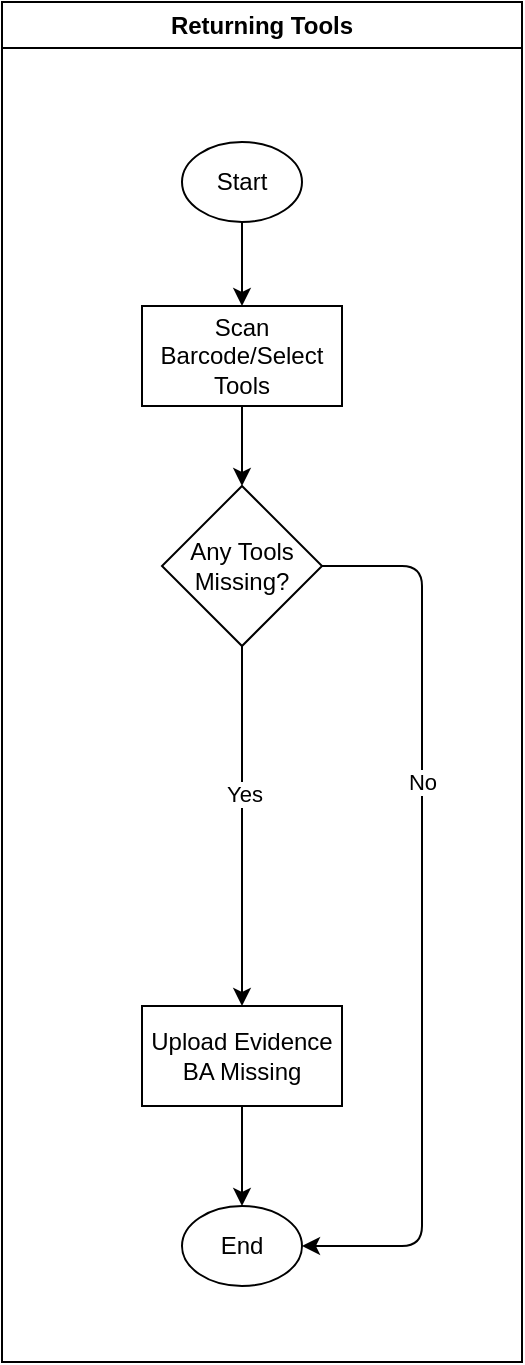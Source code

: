 <mxfile>
    <diagram id="NmgdVfyIs4U79dHkuJGE" name="Page-2">
        <mxGraphModel dx="806" dy="497" grid="1" gridSize="10" guides="1" tooltips="1" connect="1" arrows="1" fold="1" page="1" pageScale="1" pageWidth="850" pageHeight="1100" math="0" shadow="0">
            <root>
                <mxCell id="0"/>
                <mxCell id="1" parent="0"/>
                <mxCell id="lfy2tZ6PHGsLvQlI5z7t-3" value="Returning Tools" style="swimlane;whiteSpace=wrap;html=1;" parent="1" vertex="1">
                    <mxGeometry x="250" y="80" width="260" height="680" as="geometry"/>
                </mxCell>
                <mxCell id="lfy2tZ6PHGsLvQlI5z7t-29" value="End" style="ellipse;whiteSpace=wrap;html=1;" parent="lfy2tZ6PHGsLvQlI5z7t-3" vertex="1">
                    <mxGeometry x="90" y="602" width="60" height="40" as="geometry"/>
                </mxCell>
                <mxCell id="lfy2tZ6PHGsLvQlI5z7t-31" value="Start" style="ellipse;whiteSpace=wrap;html=1;" parent="lfy2tZ6PHGsLvQlI5z7t-3" vertex="1">
                    <mxGeometry x="90" y="70" width="60" height="40" as="geometry"/>
                </mxCell>
                <mxCell id="lfy2tZ6PHGsLvQlI5z7t-34" style="edgeStyle=orthogonalEdgeStyle;html=1;entryX=1;entryY=0.5;entryDx=0;entryDy=0;exitX=1;exitY=0.5;exitDx=0;exitDy=0;" parent="lfy2tZ6PHGsLvQlI5z7t-3" source="lfy2tZ6PHGsLvQlI5z7t-36" target="lfy2tZ6PHGsLvQlI5z7t-29" edge="1">
                    <mxGeometry relative="1" as="geometry">
                        <Array as="points">
                            <mxPoint x="210" y="282"/>
                            <mxPoint x="210" y="622"/>
                        </Array>
                    </mxGeometry>
                </mxCell>
                <mxCell id="lfy2tZ6PHGsLvQlI5z7t-35" value="No" style="edgeLabel;html=1;align=center;verticalAlign=middle;resizable=0;points=[];" parent="lfy2tZ6PHGsLvQlI5z7t-34" vertex="1" connectable="0">
                    <mxGeometry x="-0.3" relative="1" as="geometry">
                        <mxPoint as="offset"/>
                    </mxGeometry>
                </mxCell>
                <mxCell id="lfy2tZ6PHGsLvQlI5z7t-36" value="Any Tools Missing?" style="rhombus;whiteSpace=wrap;html=1;" parent="lfy2tZ6PHGsLvQlI5z7t-3" vertex="1">
                    <mxGeometry x="80" y="242" width="80" height="80" as="geometry"/>
                </mxCell>
                <mxCell id="lfy2tZ6PHGsLvQlI5z7t-37" style="edgeStyle=orthogonalEdgeStyle;html=1;" parent="lfy2tZ6PHGsLvQlI5z7t-3" source="lfy2tZ6PHGsLvQlI5z7t-38" target="lfy2tZ6PHGsLvQlI5z7t-36" edge="1">
                    <mxGeometry relative="1" as="geometry"/>
                </mxCell>
                <mxCell id="lfy2tZ6PHGsLvQlI5z7t-38" value="Scan Barcode/Select Tools" style="rounded=0;whiteSpace=wrap;html=1;" parent="lfy2tZ6PHGsLvQlI5z7t-3" vertex="1">
                    <mxGeometry x="70" y="152" width="100" height="50" as="geometry"/>
                </mxCell>
                <mxCell id="lfy2tZ6PHGsLvQlI5z7t-30" style="edgeStyle=orthogonalEdgeStyle;html=1;" parent="lfy2tZ6PHGsLvQlI5z7t-3" source="lfy2tZ6PHGsLvQlI5z7t-31" target="lfy2tZ6PHGsLvQlI5z7t-38" edge="1">
                    <mxGeometry relative="1" as="geometry"/>
                </mxCell>
                <mxCell id="lfy2tZ6PHGsLvQlI5z7t-39" style="edgeStyle=orthogonalEdgeStyle;html=1;" parent="lfy2tZ6PHGsLvQlI5z7t-3" source="lfy2tZ6PHGsLvQlI5z7t-40" target="lfy2tZ6PHGsLvQlI5z7t-29" edge="1">
                    <mxGeometry relative="1" as="geometry"/>
                </mxCell>
                <mxCell id="lfy2tZ6PHGsLvQlI5z7t-40" value="Upload Evidence BA Missing" style="rounded=0;whiteSpace=wrap;html=1;" parent="lfy2tZ6PHGsLvQlI5z7t-3" vertex="1">
                    <mxGeometry x="70" y="502" width="100" height="50" as="geometry"/>
                </mxCell>
                <mxCell id="lfy2tZ6PHGsLvQlI5z7t-32" style="edgeStyle=orthogonalEdgeStyle;html=1;exitX=0.5;exitY=1;exitDx=0;exitDy=0;" parent="lfy2tZ6PHGsLvQlI5z7t-3" source="lfy2tZ6PHGsLvQlI5z7t-36" target="lfy2tZ6PHGsLvQlI5z7t-40" edge="1">
                    <mxGeometry relative="1" as="geometry">
                        <mxPoint x="-126" y="327" as="targetPoint"/>
                    </mxGeometry>
                </mxCell>
                <mxCell id="lfy2tZ6PHGsLvQlI5z7t-33" value="Yes" style="edgeLabel;html=1;align=center;verticalAlign=middle;resizable=0;points=[];" parent="lfy2tZ6PHGsLvQlI5z7t-32" vertex="1" connectable="0">
                    <mxGeometry x="-0.186" y="1" relative="1" as="geometry">
                        <mxPoint as="offset"/>
                    </mxGeometry>
                </mxCell>
            </root>
        </mxGraphModel>
    </diagram>
    <diagram id="9tg3SJVjGoA6f0Xj8tDZ" name="Page-1">
        <mxGraphModel dx="806" dy="497" grid="1" gridSize="10" guides="1" tooltips="1" connect="1" arrows="1" fold="1" page="1" pageScale="1" pageWidth="850" pageHeight="1100" math="0" shadow="0">
            <root>
                <mxCell id="0"/>
                <mxCell id="1" parent="0"/>
                <mxCell id="84" value="Borrower" style="swimlane;whiteSpace=wrap;html=1;" parent="1" vertex="1">
                    <mxGeometry x="40" y="63" width="270" height="857" as="geometry"/>
                </mxCell>
                <mxCell id="85" value="Tool Store" style="swimlane;whiteSpace=wrap;html=1;" parent="1" vertex="1">
                    <mxGeometry x="310" y="63" width="270" height="857" as="geometry"/>
                </mxCell>
                <mxCell id="105" value="Returning Tools" style="swimlane;whiteSpace=wrap;html=1;" parent="1" vertex="1">
                    <mxGeometry x="40" y="40" width="540" height="920" as="geometry"/>
                </mxCell>
                <mxCell id="114" value="End" style="ellipse;whiteSpace=wrap;html=1;" parent="105" vertex="1">
                    <mxGeometry x="380" y="620" width="60" height="40" as="geometry"/>
                </mxCell>
                <mxCell id="122" style="edgeStyle=none;html=1;" parent="105" source="120" target="121" edge="1">
                    <mxGeometry relative="1" as="geometry"/>
                </mxCell>
                <mxCell id="120" value="Start" style="ellipse;whiteSpace=wrap;html=1;" parent="105" vertex="1">
                    <mxGeometry x="104" y="80" width="60" height="40" as="geometry"/>
                </mxCell>
                <mxCell id="133" style="edgeStyle=orthogonalEdgeStyle;html=1;" parent="105" source="121" target="132" edge="1">
                    <mxGeometry relative="1" as="geometry"/>
                </mxCell>
                <mxCell id="121" value="Return the tools" style="rounded=0;whiteSpace=wrap;html=1;" parent="105" vertex="1">
                    <mxGeometry x="84" y="170" width="100" height="50" as="geometry"/>
                </mxCell>
                <mxCell id="141" style="edgeStyle=orthogonalEdgeStyle;html=1;" parent="105" source="123" edge="1">
                    <mxGeometry relative="1" as="geometry">
                        <mxPoint x="410" y="390" as="targetPoint"/>
                    </mxGeometry>
                </mxCell>
                <mxCell id="147" value="Yes" style="edgeLabel;html=1;align=center;verticalAlign=middle;resizable=0;points=[];" parent="141" vertex="1" connectable="0">
                    <mxGeometry x="-0.186" y="1" relative="1" as="geometry">
                        <mxPoint as="offset"/>
                    </mxGeometry>
                </mxCell>
                <mxCell id="148" style="edgeStyle=orthogonalEdgeStyle;html=1;entryX=1;entryY=0.5;entryDx=0;entryDy=0;exitX=1;exitY=0.5;exitDx=0;exitDy=0;" parent="105" source="123" target="114" edge="1">
                    <mxGeometry relative="1" as="geometry">
                        <Array as="points">
                            <mxPoint x="500" y="300"/>
                            <mxPoint x="500" y="640"/>
                        </Array>
                    </mxGeometry>
                </mxCell>
                <mxCell id="149" value="No" style="edgeLabel;html=1;align=center;verticalAlign=middle;resizable=0;points=[];" parent="148" vertex="1" connectable="0">
                    <mxGeometry x="-0.3" relative="1" as="geometry">
                        <mxPoint as="offset"/>
                    </mxGeometry>
                </mxCell>
                <mxCell id="123" value="Any Tools Missing?" style="rhombus;whiteSpace=wrap;html=1;" parent="105" vertex="1">
                    <mxGeometry x="370" y="260" width="80" height="80" as="geometry"/>
                </mxCell>
                <mxCell id="134" style="edgeStyle=orthogonalEdgeStyle;html=1;" parent="105" source="132" target="123" edge="1">
                    <mxGeometry relative="1" as="geometry"/>
                </mxCell>
                <mxCell id="132" value="Scan/Input ID Card" style="rounded=0;whiteSpace=wrap;html=1;" parent="105" vertex="1">
                    <mxGeometry x="360" y="170" width="100" height="50" as="geometry"/>
                </mxCell>
                <mxCell id="137" style="edgeStyle=orthogonalEdgeStyle;html=1;" parent="105" source="135" target="114" edge="1">
                    <mxGeometry relative="1" as="geometry"/>
                </mxCell>
                <mxCell id="135" value="Upload Evidence BA Missing" style="rounded=0;whiteSpace=wrap;html=1;" parent="105" vertex="1">
                    <mxGeometry x="360" y="520" width="100" height="50" as="geometry"/>
                </mxCell>
                <mxCell id="145" style="edgeStyle=orthogonalEdgeStyle;html=1;entryX=1;entryY=0.5;entryDx=0;entryDy=0;" parent="105" source="142" target="144" edge="1">
                    <mxGeometry relative="1" as="geometry"/>
                </mxCell>
                <mxCell id="142" value="Daily email reminder for missing tools to borrower" style="shape=document;whiteSpace=wrap;html=1;boundedLbl=1;" parent="105" vertex="1">
                    <mxGeometry x="350" y="390" width="120" height="80" as="geometry"/>
                </mxCell>
                <mxCell id="146" style="edgeStyle=orthogonalEdgeStyle;html=1;entryX=0;entryY=0.5;entryDx=0;entryDy=0;exitX=0;exitY=0.75;exitDx=0;exitDy=0;" parent="105" source="144" target="135" edge="1">
                    <mxGeometry relative="1" as="geometry"/>
                </mxCell>
                <mxCell id="144" value="Fill the BA Missing" style="shape=document;whiteSpace=wrap;html=1;boundedLbl=1;" parent="105" vertex="1">
                    <mxGeometry x="74" y="390" width="120" height="80" as="geometry"/>
                </mxCell>
            </root>
        </mxGraphModel>
    </diagram>
</mxfile>